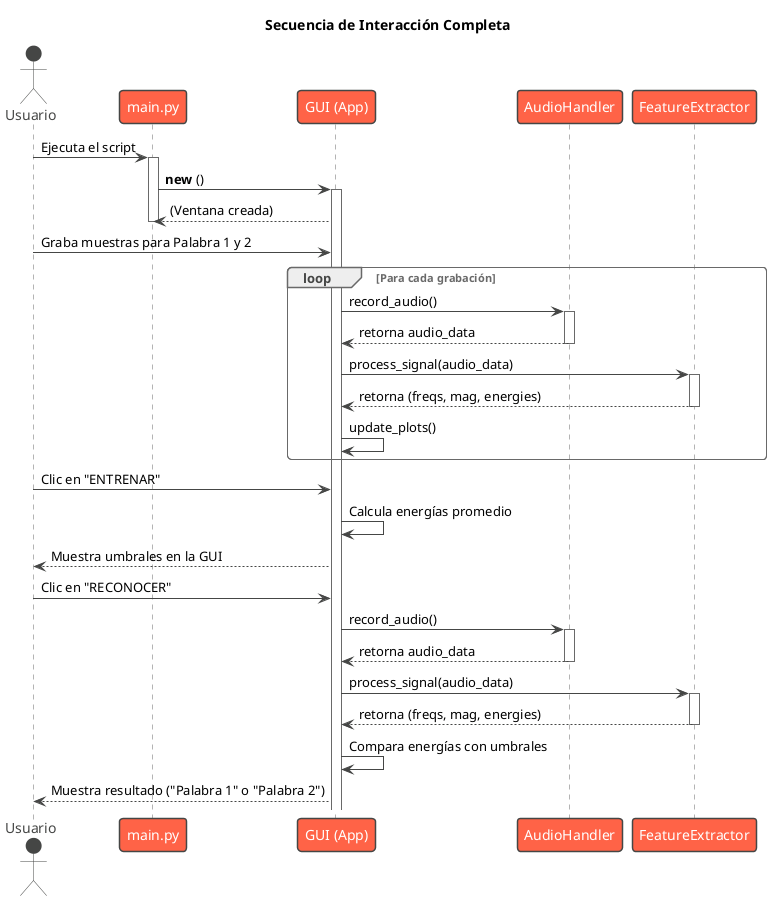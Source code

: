 @startuml
!theme vibrant

actor Usuario

participant main.py as Main
participant "GUI (App)" as App
participant AudioHandler as Audio
participant FeatureExtractor as Features

skinparam sequence {
    ParticipantBackgroundColor #EFEFEF
    ActorBackgroundColor #BDE0EB
}

title Secuencia de Interacción Completa

Usuario -> Main: Ejecuta el script
activate Main
Main -> App: **new** ()
activate App
App --> Main: (Ventana creada)
deactivate Main

Usuario -> App: Graba muestras para Palabra 1 y 2
loop Para cada grabación
    App -> Audio: record_audio()
    activate Audio
    Audio --> App: retorna audio_data
    deactivate Audio
    App -> Features: process_signal(audio_data)
    activate Features
    Features --> App: retorna (freqs, mag, energies)
    deactivate Features
    App -> App: update_plots()
end

Usuario -> App: Clic en "ENTRENAR"
App -> App: Calcula energías promedio
App --> Usuario: Muestra umbrales en la GUI

Usuario -> App: Clic en "RECONOCER"
App -> Audio: record_audio()
activate Audio
Audio --> App: retorna audio_data
deactivate Audio
App -> Features: process_signal(audio_data)
activate Features
Features --> App: retorna (freqs, mag, energies)
deactivate Features
App -> App: Compara energías con umbrales
App --> Usuario: Muestra resultado ("Palabra 1" o "Palabra 2")

@enduml